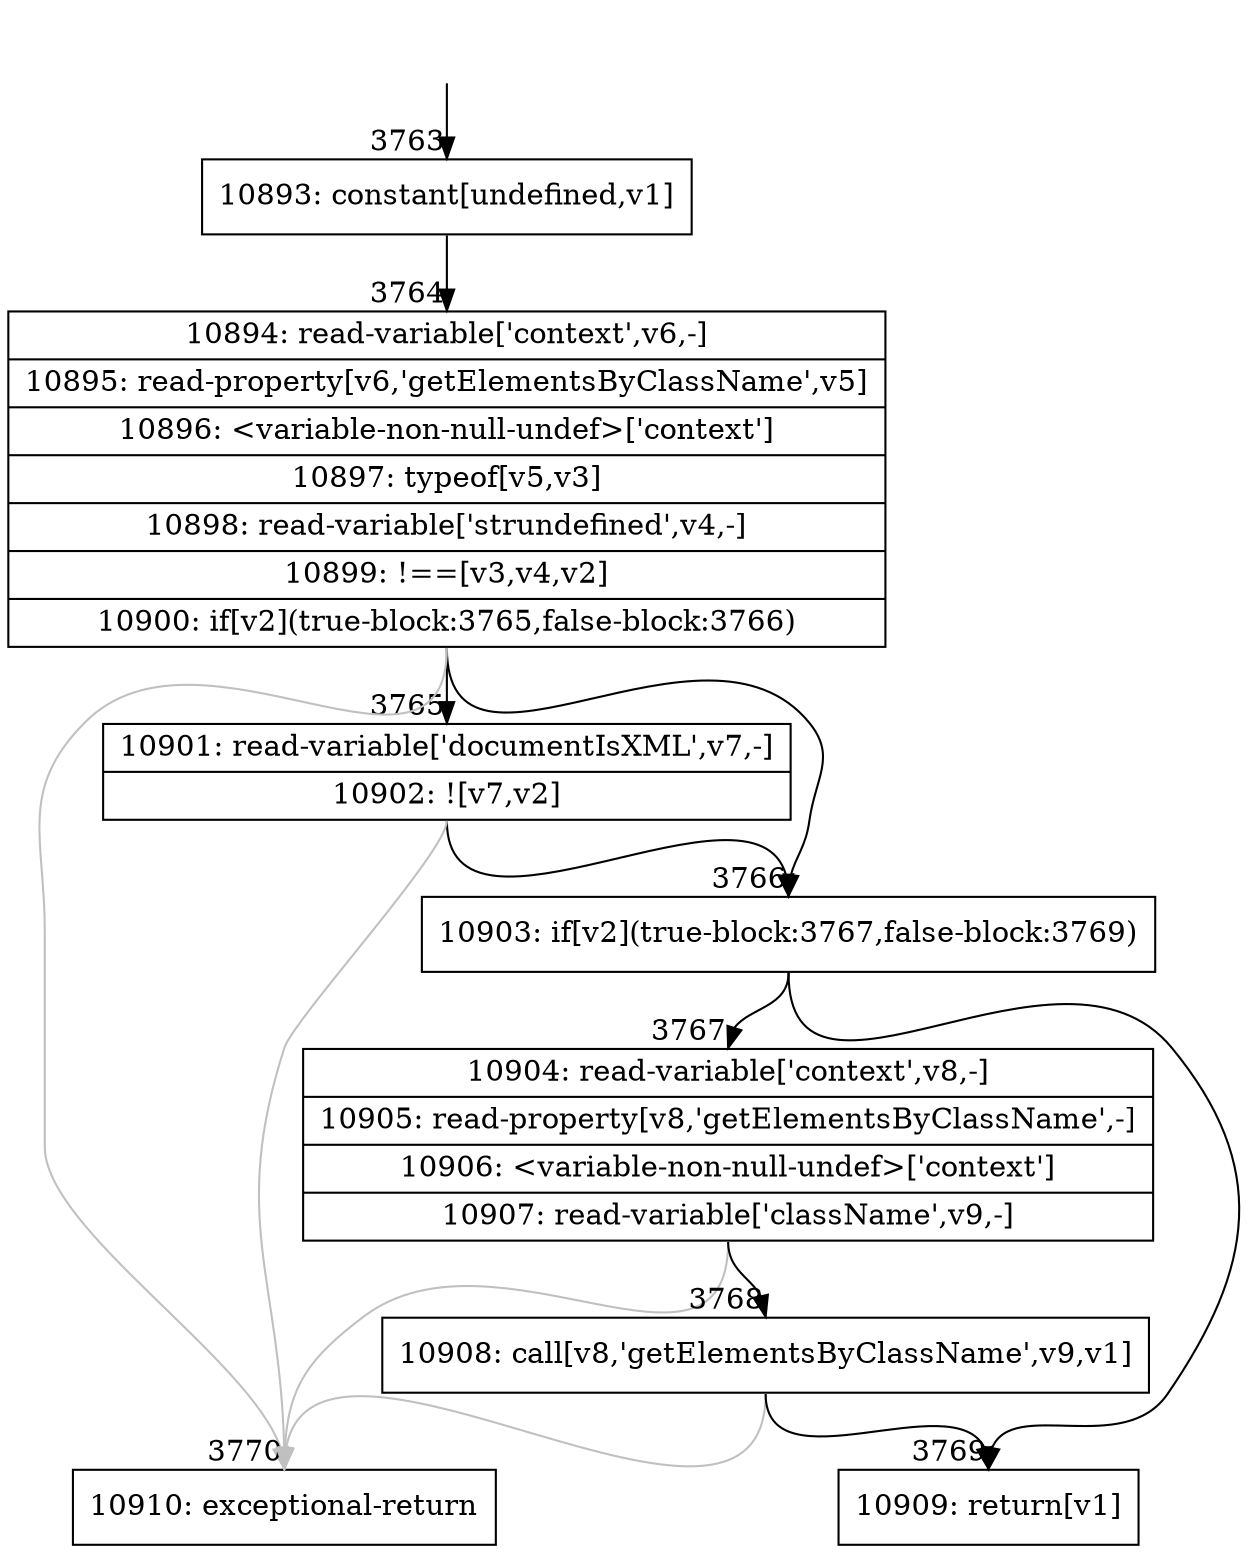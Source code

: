 digraph {
rankdir="TD"
BB_entry250[shape=none,label=""];
BB_entry250 -> BB3763 [tailport=s, headport=n, headlabel="    3763"]
BB3763 [shape=record label="{10893: constant[undefined,v1]}" ] 
BB3763 -> BB3764 [tailport=s, headport=n, headlabel="      3764"]
BB3764 [shape=record label="{10894: read-variable['context',v6,-]|10895: read-property[v6,'getElementsByClassName',v5]|10896: \<variable-non-null-undef\>['context']|10897: typeof[v5,v3]|10898: read-variable['strundefined',v4,-]|10899: !==[v3,v4,v2]|10900: if[v2](true-block:3765,false-block:3766)}" ] 
BB3764 -> BB3766 [tailport=s, headport=n, headlabel="      3766"]
BB3764 -> BB3765 [tailport=s, headport=n, headlabel="      3765"]
BB3764 -> BB3770 [tailport=s, headport=n, color=gray, headlabel="      3770"]
BB3765 [shape=record label="{10901: read-variable['documentIsXML',v7,-]|10902: ![v7,v2]}" ] 
BB3765 -> BB3766 [tailport=s, headport=n]
BB3765 -> BB3770 [tailport=s, headport=n, color=gray]
BB3766 [shape=record label="{10903: if[v2](true-block:3767,false-block:3769)}" ] 
BB3766 -> BB3767 [tailport=s, headport=n, headlabel="      3767"]
BB3766 -> BB3769 [tailport=s, headport=n, headlabel="      3769"]
BB3767 [shape=record label="{10904: read-variable['context',v8,-]|10905: read-property[v8,'getElementsByClassName',-]|10906: \<variable-non-null-undef\>['context']|10907: read-variable['className',v9,-]}" ] 
BB3767 -> BB3768 [tailport=s, headport=n, headlabel="      3768"]
BB3767 -> BB3770 [tailport=s, headport=n, color=gray]
BB3768 [shape=record label="{10908: call[v8,'getElementsByClassName',v9,v1]}" ] 
BB3768 -> BB3769 [tailport=s, headport=n]
BB3768 -> BB3770 [tailport=s, headport=n, color=gray]
BB3769 [shape=record label="{10909: return[v1]}" ] 
BB3770 [shape=record label="{10910: exceptional-return}" ] 
}
